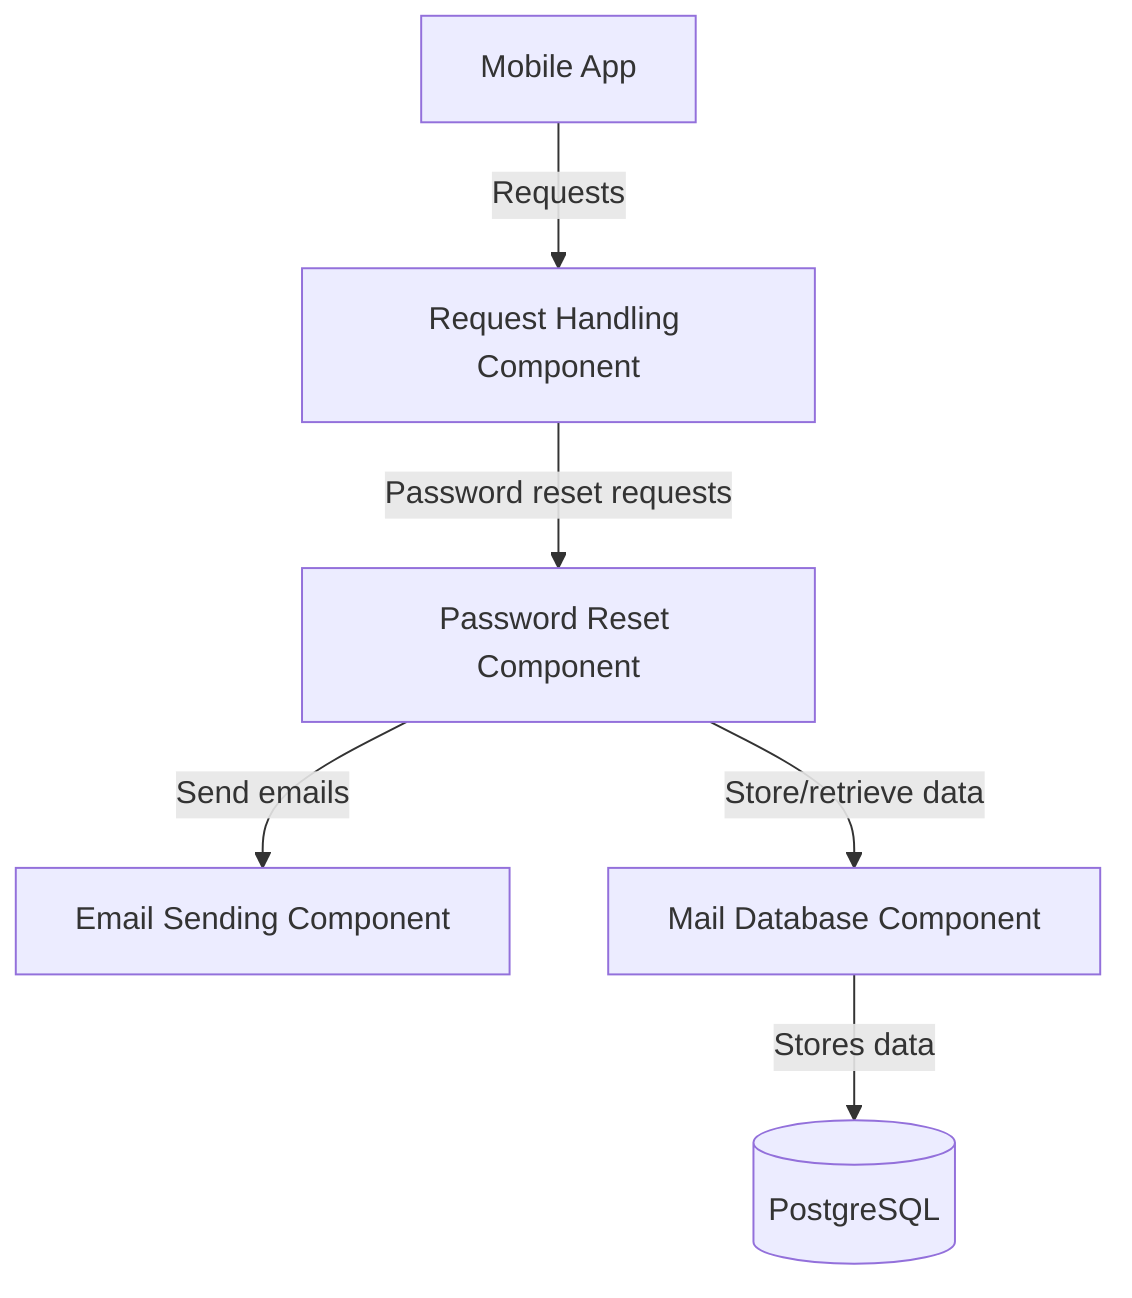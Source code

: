 graph TD
    MA[Mobile App] -->|Requests| RH[Request Handling Component]
    RH -->|Password reset requests| PR[Password Reset Component]
    PR -->|Send emails| ES[Email Sending Component]
    PR -->|Store/retrieve data| MDB[Mail Database Component]
    MDB -->|Stores data| PG[(PostgreSQL)]